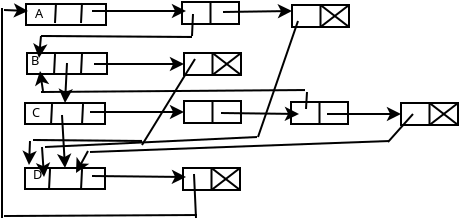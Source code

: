<?xml version="1.0" encoding="UTF-8"?>
<dia:diagram xmlns:dia="http://www.lysator.liu.se/~alla/dia/">
  <dia:layer name="Background" visible="true">
    <dia:object type="Standard - Box" version="0" id="O0">
      <dia:attribute name="obj_pos">
        <dia:point val="2.15,2.05"/>
      </dia:attribute>
      <dia:attribute name="obj_bb">
        <dia:rectangle val="2.1,2;6.2,3.15"/>
      </dia:attribute>
      <dia:attribute name="elem_corner">
        <dia:point val="2.15,2.05"/>
      </dia:attribute>
      <dia:attribute name="elem_width">
        <dia:real val="4"/>
      </dia:attribute>
      <dia:attribute name="elem_height">
        <dia:real val="1.05"/>
      </dia:attribute>
      <dia:attribute name="show_background">
        <dia:boolean val="true"/>
      </dia:attribute>
    </dia:object>
    <dia:object type="Standard - Line" version="0" id="O1">
      <dia:attribute name="obj_pos">
        <dia:point val="3.65,2"/>
      </dia:attribute>
      <dia:attribute name="obj_bb">
        <dia:rectangle val="3.548,1.948;3.702,3.052"/>
      </dia:attribute>
      <dia:attribute name="conn_endpoints">
        <dia:point val="3.65,2"/>
        <dia:point val="3.6,3"/>
      </dia:attribute>
      <dia:attribute name="numcp">
        <dia:int val="1"/>
      </dia:attribute>
    </dia:object>
    <dia:object type="Standard - Line" version="0" id="O2">
      <dia:attribute name="obj_pos">
        <dia:point val="4.95,2"/>
      </dia:attribute>
      <dia:attribute name="obj_bb">
        <dia:rectangle val="4.848,1.948;5.002,3.052"/>
      </dia:attribute>
      <dia:attribute name="conn_endpoints">
        <dia:point val="4.95,2"/>
        <dia:point val="4.9,3"/>
      </dia:attribute>
      <dia:attribute name="numcp">
        <dia:int val="1"/>
      </dia:attribute>
    </dia:object>
    <dia:object type="Standard - Box" version="0" id="O3">
      <dia:attribute name="obj_pos">
        <dia:point val="2.1,10.25"/>
      </dia:attribute>
      <dia:attribute name="obj_bb">
        <dia:rectangle val="2.05,10.2;6.15,11.35"/>
      </dia:attribute>
      <dia:attribute name="elem_corner">
        <dia:point val="2.1,10.25"/>
      </dia:attribute>
      <dia:attribute name="elem_width">
        <dia:real val="4"/>
      </dia:attribute>
      <dia:attribute name="elem_height">
        <dia:real val="1.05"/>
      </dia:attribute>
      <dia:attribute name="show_background">
        <dia:boolean val="true"/>
      </dia:attribute>
    </dia:object>
    <dia:object type="Standard - Box" version="0" id="O4">
      <dia:attribute name="obj_pos">
        <dia:point val="2.1,7"/>
      </dia:attribute>
      <dia:attribute name="obj_bb">
        <dia:rectangle val="2.05,6.95;6.15,8.1"/>
      </dia:attribute>
      <dia:attribute name="elem_corner">
        <dia:point val="2.1,7"/>
      </dia:attribute>
      <dia:attribute name="elem_width">
        <dia:real val="4"/>
      </dia:attribute>
      <dia:attribute name="elem_height">
        <dia:real val="1.05"/>
      </dia:attribute>
      <dia:attribute name="show_background">
        <dia:boolean val="true"/>
      </dia:attribute>
    </dia:object>
    <dia:object type="Standard - Box" version="0" id="O5">
      <dia:attribute name="obj_pos">
        <dia:point val="2.2,4.5"/>
      </dia:attribute>
      <dia:attribute name="obj_bb">
        <dia:rectangle val="2.15,4.45;6.25,5.6"/>
      </dia:attribute>
      <dia:attribute name="elem_corner">
        <dia:point val="2.2,4.5"/>
      </dia:attribute>
      <dia:attribute name="elem_width">
        <dia:real val="4"/>
      </dia:attribute>
      <dia:attribute name="elem_height">
        <dia:real val="1.05"/>
      </dia:attribute>
      <dia:attribute name="show_background">
        <dia:boolean val="true"/>
      </dia:attribute>
    </dia:object>
    <dia:object type="Standard - Line" version="0" id="O6">
      <dia:attribute name="obj_pos">
        <dia:point val="3.352,10.302"/>
      </dia:attribute>
      <dia:attribute name="obj_bb">
        <dia:rectangle val="3.25,10.25;3.405,11.355"/>
      </dia:attribute>
      <dia:attribute name="conn_endpoints">
        <dia:point val="3.352,10.302"/>
        <dia:point val="3.302,11.302"/>
      </dia:attribute>
      <dia:attribute name="numcp">
        <dia:int val="1"/>
      </dia:attribute>
    </dia:object>
    <dia:object type="Standard - Line" version="0" id="O7">
      <dia:attribute name="obj_pos">
        <dia:point val="4.952,10.302"/>
      </dia:attribute>
      <dia:attribute name="obj_bb">
        <dia:rectangle val="4.85,10.25;5.005,11.355"/>
      </dia:attribute>
      <dia:attribute name="conn_endpoints">
        <dia:point val="4.952,10.302"/>
        <dia:point val="4.902,11.302"/>
      </dia:attribute>
      <dia:attribute name="numcp">
        <dia:int val="1"/>
      </dia:attribute>
    </dia:object>
    <dia:object type="Standard - Line" version="0" id="O8">
      <dia:attribute name="obj_pos">
        <dia:point val="5.002,7.052"/>
      </dia:attribute>
      <dia:attribute name="obj_bb">
        <dia:rectangle val="4.9,7;5.055,8.105"/>
      </dia:attribute>
      <dia:attribute name="conn_endpoints">
        <dia:point val="5.002,7.052"/>
        <dia:point val="4.952,8.052"/>
      </dia:attribute>
      <dia:attribute name="numcp">
        <dia:int val="1"/>
      </dia:attribute>
    </dia:object>
    <dia:object type="Standard - Line" version="0" id="O9">
      <dia:attribute name="obj_pos">
        <dia:point val="3.452,7.052"/>
      </dia:attribute>
      <dia:attribute name="obj_bb">
        <dia:rectangle val="3.35,7;3.505,8.105"/>
      </dia:attribute>
      <dia:attribute name="conn_endpoints">
        <dia:point val="3.452,7.052"/>
        <dia:point val="3.402,8.052"/>
      </dia:attribute>
      <dia:attribute name="numcp">
        <dia:int val="1"/>
      </dia:attribute>
    </dia:object>
    <dia:object type="Standard - Line" version="0" id="O10">
      <dia:attribute name="obj_pos">
        <dia:point val="4.952,4.502"/>
      </dia:attribute>
      <dia:attribute name="obj_bb">
        <dia:rectangle val="4.85,4.45;5.005,5.555"/>
      </dia:attribute>
      <dia:attribute name="conn_endpoints">
        <dia:point val="4.952,4.502"/>
        <dia:point val="4.902,5.502"/>
      </dia:attribute>
      <dia:attribute name="numcp">
        <dia:int val="1"/>
      </dia:attribute>
    </dia:object>
    <dia:object type="Standard - Line" version="0" id="O11">
      <dia:attribute name="obj_pos">
        <dia:point val="3.602,4.552"/>
      </dia:attribute>
      <dia:attribute name="obj_bb">
        <dia:rectangle val="3.5,4.5;3.655,5.605"/>
      </dia:attribute>
      <dia:attribute name="conn_endpoints">
        <dia:point val="3.602,4.552"/>
        <dia:point val="3.552,5.552"/>
      </dia:attribute>
      <dia:attribute name="numcp">
        <dia:int val="1"/>
      </dia:attribute>
    </dia:object>
    <dia:object type="Standard - Box" version="0" id="O12">
      <dia:attribute name="obj_pos">
        <dia:point val="9.95,1.95"/>
      </dia:attribute>
      <dia:attribute name="obj_bb">
        <dia:rectangle val="9.9,1.9;12.85,3.1"/>
      </dia:attribute>
      <dia:attribute name="elem_corner">
        <dia:point val="9.95,1.95"/>
      </dia:attribute>
      <dia:attribute name="elem_width">
        <dia:real val="2.85"/>
      </dia:attribute>
      <dia:attribute name="elem_height">
        <dia:real val="1.1"/>
      </dia:attribute>
      <dia:attribute name="show_background">
        <dia:boolean val="true"/>
      </dia:attribute>
    </dia:object>
    <dia:object type="Standard - Box" version="0" id="O13">
      <dia:attribute name="obj_pos">
        <dia:point val="15.4,6.95"/>
      </dia:attribute>
      <dia:attribute name="obj_bb">
        <dia:rectangle val="15.35,6.9;18.3,8.1"/>
      </dia:attribute>
      <dia:attribute name="elem_corner">
        <dia:point val="15.4,6.95"/>
      </dia:attribute>
      <dia:attribute name="elem_width">
        <dia:real val="2.85"/>
      </dia:attribute>
      <dia:attribute name="elem_height">
        <dia:real val="1.1"/>
      </dia:attribute>
      <dia:attribute name="show_background">
        <dia:boolean val="true"/>
      </dia:attribute>
    </dia:object>
    <dia:object type="Standard - Box" version="0" id="O14">
      <dia:attribute name="obj_pos">
        <dia:point val="15.45,2.1"/>
      </dia:attribute>
      <dia:attribute name="obj_bb">
        <dia:rectangle val="15.4,2.05;18.35,3.25"/>
      </dia:attribute>
      <dia:attribute name="elem_corner">
        <dia:point val="15.45,2.1"/>
      </dia:attribute>
      <dia:attribute name="elem_width">
        <dia:real val="2.85"/>
      </dia:attribute>
      <dia:attribute name="elem_height">
        <dia:real val="1.1"/>
      </dia:attribute>
      <dia:attribute name="show_background">
        <dia:boolean val="true"/>
      </dia:attribute>
    </dia:object>
    <dia:object type="Standard - Box" version="0" id="O15">
      <dia:attribute name="obj_pos">
        <dia:point val="10,10.25"/>
      </dia:attribute>
      <dia:attribute name="obj_bb">
        <dia:rectangle val="9.95,10.2;12.9,11.4"/>
      </dia:attribute>
      <dia:attribute name="elem_corner">
        <dia:point val="10,10.25"/>
      </dia:attribute>
      <dia:attribute name="elem_width">
        <dia:real val="2.85"/>
      </dia:attribute>
      <dia:attribute name="elem_height">
        <dia:real val="1.1"/>
      </dia:attribute>
      <dia:attribute name="show_background">
        <dia:boolean val="true"/>
      </dia:attribute>
    </dia:object>
    <dia:object type="Standard - Box" version="0" id="O16">
      <dia:attribute name="obj_pos">
        <dia:point val="10.05,6.9"/>
      </dia:attribute>
      <dia:attribute name="obj_bb">
        <dia:rectangle val="10,6.85;12.95,8.05"/>
      </dia:attribute>
      <dia:attribute name="elem_corner">
        <dia:point val="10.05,6.9"/>
      </dia:attribute>
      <dia:attribute name="elem_width">
        <dia:real val="2.85"/>
      </dia:attribute>
      <dia:attribute name="elem_height">
        <dia:real val="1.1"/>
      </dia:attribute>
      <dia:attribute name="show_background">
        <dia:boolean val="true"/>
      </dia:attribute>
    </dia:object>
    <dia:object type="Standard - Box" version="0" id="O17">
      <dia:attribute name="obj_pos">
        <dia:point val="10.05,4.5"/>
      </dia:attribute>
      <dia:attribute name="obj_bb">
        <dia:rectangle val="10,4.45;12.95,5.65"/>
      </dia:attribute>
      <dia:attribute name="elem_corner">
        <dia:point val="10.05,4.5"/>
      </dia:attribute>
      <dia:attribute name="elem_width">
        <dia:real val="2.85"/>
      </dia:attribute>
      <dia:attribute name="elem_height">
        <dia:real val="1.1"/>
      </dia:attribute>
      <dia:attribute name="show_background">
        <dia:boolean val="true"/>
      </dia:attribute>
    </dia:object>
    <dia:object type="Standard - Box" version="0" id="O18">
      <dia:attribute name="obj_pos">
        <dia:point val="20.9,7"/>
      </dia:attribute>
      <dia:attribute name="obj_bb">
        <dia:rectangle val="20.85,6.95;23.8,8.15"/>
      </dia:attribute>
      <dia:attribute name="elem_corner">
        <dia:point val="20.9,7"/>
      </dia:attribute>
      <dia:attribute name="elem_width">
        <dia:real val="2.85"/>
      </dia:attribute>
      <dia:attribute name="elem_height">
        <dia:real val="1.1"/>
      </dia:attribute>
      <dia:attribute name="show_background">
        <dia:boolean val="true"/>
      </dia:attribute>
    </dia:object>
    <dia:object type="Standard - Line" version="0" id="O19">
      <dia:attribute name="obj_pos">
        <dia:point val="11.375,1.95"/>
      </dia:attribute>
      <dia:attribute name="obj_bb">
        <dia:rectangle val="11.325,1.9;11.425,3.1"/>
      </dia:attribute>
      <dia:attribute name="conn_endpoints">
        <dia:point val="11.375,1.95"/>
        <dia:point val="11.375,3.05"/>
      </dia:attribute>
      <dia:attribute name="numcp">
        <dia:int val="1"/>
      </dia:attribute>
      <dia:connections>
        <dia:connection handle="0" to="O12" connection="1"/>
        <dia:connection handle="1" to="O12" connection="6"/>
      </dia:connections>
    </dia:object>
    <dia:object type="Standard - Line" version="0" id="O20">
      <dia:attribute name="obj_pos">
        <dia:point val="16.825,6.95"/>
      </dia:attribute>
      <dia:attribute name="obj_bb">
        <dia:rectangle val="16.775,6.9;16.875,8.1"/>
      </dia:attribute>
      <dia:attribute name="conn_endpoints">
        <dia:point val="16.825,6.95"/>
        <dia:point val="16.825,8.05"/>
      </dia:attribute>
      <dia:attribute name="numcp">
        <dia:int val="1"/>
      </dia:attribute>
      <dia:connections>
        <dia:connection handle="0" to="O13" connection="1"/>
        <dia:connection handle="1" to="O13" connection="6"/>
      </dia:connections>
    </dia:object>
    <dia:object type="Standard - Line" version="0" id="O21">
      <dia:attribute name="obj_pos">
        <dia:point val="16.875,2.1"/>
      </dia:attribute>
      <dia:attribute name="obj_bb">
        <dia:rectangle val="16.825,2.05;16.925,3.25"/>
      </dia:attribute>
      <dia:attribute name="conn_endpoints">
        <dia:point val="16.875,2.1"/>
        <dia:point val="16.875,3.2"/>
      </dia:attribute>
      <dia:attribute name="numcp">
        <dia:int val="1"/>
      </dia:attribute>
      <dia:connections>
        <dia:connection handle="0" to="O14" connection="1"/>
        <dia:connection handle="1" to="O14" connection="6"/>
      </dia:connections>
    </dia:object>
    <dia:object type="Standard - Line" version="0" id="O22">
      <dia:attribute name="obj_pos">
        <dia:point val="11.425,10.25"/>
      </dia:attribute>
      <dia:attribute name="obj_bb">
        <dia:rectangle val="11.375,10.2;11.475,11.4"/>
      </dia:attribute>
      <dia:attribute name="conn_endpoints">
        <dia:point val="11.425,10.25"/>
        <dia:point val="11.425,11.35"/>
      </dia:attribute>
      <dia:attribute name="numcp">
        <dia:int val="1"/>
      </dia:attribute>
      <dia:connections>
        <dia:connection handle="0" to="O15" connection="1"/>
        <dia:connection handle="1" to="O15" connection="6"/>
      </dia:connections>
    </dia:object>
    <dia:object type="Standard - Line" version="0" id="O23">
      <dia:attribute name="obj_pos">
        <dia:point val="11.475,6.9"/>
      </dia:attribute>
      <dia:attribute name="obj_bb">
        <dia:rectangle val="11.425,6.85;11.525,8.05"/>
      </dia:attribute>
      <dia:attribute name="conn_endpoints">
        <dia:point val="11.475,6.9"/>
        <dia:point val="11.475,8"/>
      </dia:attribute>
      <dia:attribute name="numcp">
        <dia:int val="1"/>
      </dia:attribute>
      <dia:connections>
        <dia:connection handle="0" to="O16" connection="1"/>
        <dia:connection handle="1" to="O16" connection="6"/>
      </dia:connections>
    </dia:object>
    <dia:object type="Standard - Line" version="0" id="O24">
      <dia:attribute name="obj_pos">
        <dia:point val="11.475,4.5"/>
      </dia:attribute>
      <dia:attribute name="obj_bb">
        <dia:rectangle val="11.425,4.45;11.525,5.65"/>
      </dia:attribute>
      <dia:attribute name="conn_endpoints">
        <dia:point val="11.475,4.5"/>
        <dia:point val="11.475,5.6"/>
      </dia:attribute>
      <dia:attribute name="numcp">
        <dia:int val="1"/>
      </dia:attribute>
      <dia:connections>
        <dia:connection handle="0" to="O17" connection="1"/>
        <dia:connection handle="1" to="O17" connection="6"/>
      </dia:connections>
    </dia:object>
    <dia:object type="Standard - Line" version="0" id="O25">
      <dia:attribute name="obj_pos">
        <dia:point val="22.325,7"/>
      </dia:attribute>
      <dia:attribute name="obj_bb">
        <dia:rectangle val="22.275,6.95;22.375,8.15"/>
      </dia:attribute>
      <dia:attribute name="conn_endpoints">
        <dia:point val="22.325,7"/>
        <dia:point val="22.325,8.1"/>
      </dia:attribute>
      <dia:attribute name="numcp">
        <dia:int val="1"/>
      </dia:attribute>
      <dia:connections>
        <dia:connection handle="0" to="O18" connection="1"/>
        <dia:connection handle="1" to="O18" connection="6"/>
      </dia:connections>
    </dia:object>
    <dia:object type="Standard - Line" version="0" id="O26">
      <dia:attribute name="obj_pos">
        <dia:point val="11.475,4.5"/>
      </dia:attribute>
      <dia:attribute name="obj_bb">
        <dia:rectangle val="11.405,4.43;12.97,5.67"/>
      </dia:attribute>
      <dia:attribute name="conn_endpoints">
        <dia:point val="11.475,4.5"/>
        <dia:point val="12.9,5.6"/>
      </dia:attribute>
      <dia:attribute name="numcp">
        <dia:int val="1"/>
      </dia:attribute>
      <dia:connections>
        <dia:connection handle="0" to="O17" connection="1"/>
        <dia:connection handle="1" to="O17" connection="7"/>
      </dia:connections>
    </dia:object>
    <dia:object type="Standard - Line" version="0" id="O27">
      <dia:attribute name="obj_pos">
        <dia:point val="11.475,5.6"/>
      </dia:attribute>
      <dia:attribute name="obj_bb">
        <dia:rectangle val="11.405,4.43;12.97,5.67"/>
      </dia:attribute>
      <dia:attribute name="conn_endpoints">
        <dia:point val="11.475,5.6"/>
        <dia:point val="12.9,4.5"/>
      </dia:attribute>
      <dia:attribute name="numcp">
        <dia:int val="1"/>
      </dia:attribute>
      <dia:connections>
        <dia:connection handle="0" to="O17" connection="6"/>
        <dia:connection handle="1" to="O17" connection="2"/>
      </dia:connections>
    </dia:object>
    <dia:object type="Standard - Line" version="0" id="O28">
      <dia:attribute name="obj_pos">
        <dia:point val="16.875,3.2"/>
      </dia:attribute>
      <dia:attribute name="obj_bb">
        <dia:rectangle val="16.805,2.03;18.37,3.27"/>
      </dia:attribute>
      <dia:attribute name="conn_endpoints">
        <dia:point val="16.875,3.2"/>
        <dia:point val="18.3,2.1"/>
      </dia:attribute>
      <dia:attribute name="numcp">
        <dia:int val="1"/>
      </dia:attribute>
      <dia:connections>
        <dia:connection handle="0" to="O14" connection="6"/>
        <dia:connection handle="1" to="O14" connection="2"/>
      </dia:connections>
    </dia:object>
    <dia:object type="Standard - Line" version="0" id="O29">
      <dia:attribute name="obj_pos">
        <dia:point val="22.325,8.1"/>
      </dia:attribute>
      <dia:attribute name="obj_bb">
        <dia:rectangle val="22.255,6.93;23.82,8.17"/>
      </dia:attribute>
      <dia:attribute name="conn_endpoints">
        <dia:point val="22.325,8.1"/>
        <dia:point val="23.75,7"/>
      </dia:attribute>
      <dia:attribute name="numcp">
        <dia:int val="1"/>
      </dia:attribute>
      <dia:connections>
        <dia:connection handle="0" to="O18" connection="6"/>
        <dia:connection handle="1" to="O18" connection="2"/>
      </dia:connections>
    </dia:object>
    <dia:object type="Standard - Line" version="0" id="O30">
      <dia:attribute name="obj_pos">
        <dia:point val="11.425,11.35"/>
      </dia:attribute>
      <dia:attribute name="obj_bb">
        <dia:rectangle val="11.355,10.18;12.92,11.42"/>
      </dia:attribute>
      <dia:attribute name="conn_endpoints">
        <dia:point val="11.425,11.35"/>
        <dia:point val="12.85,10.25"/>
      </dia:attribute>
      <dia:attribute name="numcp">
        <dia:int val="1"/>
      </dia:attribute>
      <dia:connections>
        <dia:connection handle="0" to="O15" connection="6"/>
        <dia:connection handle="1" to="O15" connection="2"/>
      </dia:connections>
    </dia:object>
    <dia:object type="Standard - Line" version="0" id="O31">
      <dia:attribute name="obj_pos">
        <dia:point val="11.425,10.25"/>
      </dia:attribute>
      <dia:attribute name="obj_bb">
        <dia:rectangle val="11.355,10.18;12.92,11.42"/>
      </dia:attribute>
      <dia:attribute name="conn_endpoints">
        <dia:point val="11.425,10.25"/>
        <dia:point val="12.85,11.35"/>
      </dia:attribute>
      <dia:attribute name="numcp">
        <dia:int val="1"/>
      </dia:attribute>
      <dia:connections>
        <dia:connection handle="0" to="O15" connection="1"/>
        <dia:connection handle="1" to="O15" connection="7"/>
      </dia:connections>
    </dia:object>
    <dia:object type="Standard - Line" version="0" id="O32">
      <dia:attribute name="obj_pos">
        <dia:point val="22.325,7"/>
      </dia:attribute>
      <dia:attribute name="obj_bb">
        <dia:rectangle val="22.255,6.93;23.82,8.17"/>
      </dia:attribute>
      <dia:attribute name="conn_endpoints">
        <dia:point val="22.325,7"/>
        <dia:point val="23.75,8.1"/>
      </dia:attribute>
      <dia:attribute name="numcp">
        <dia:int val="1"/>
      </dia:attribute>
      <dia:connections>
        <dia:connection handle="0" to="O18" connection="1"/>
        <dia:connection handle="1" to="O18" connection="7"/>
      </dia:connections>
    </dia:object>
    <dia:object type="Standard - Line" version="0" id="O33">
      <dia:attribute name="obj_pos">
        <dia:point val="16.875,2.1"/>
      </dia:attribute>
      <dia:attribute name="obj_bb">
        <dia:rectangle val="16.805,2.03;18.37,3.27"/>
      </dia:attribute>
      <dia:attribute name="conn_endpoints">
        <dia:point val="16.875,2.1"/>
        <dia:point val="18.3,3.2"/>
      </dia:attribute>
      <dia:attribute name="numcp">
        <dia:int val="1"/>
      </dia:attribute>
      <dia:connections>
        <dia:connection handle="0" to="O14" connection="1"/>
        <dia:connection handle="1" to="O14" connection="7"/>
      </dia:connections>
    </dia:object>
    <dia:object type="Standard - Line" version="0" id="O34">
      <dia:attribute name="obj_pos">
        <dia:point val="5.45,2.4"/>
      </dia:attribute>
      <dia:attribute name="obj_bb">
        <dia:rectangle val="5.4,1.9;10.2,2.9"/>
      </dia:attribute>
      <dia:attribute name="conn_endpoints">
        <dia:point val="5.45,2.4"/>
        <dia:point val="10.15,2.4"/>
      </dia:attribute>
      <dia:attribute name="numcp">
        <dia:int val="1"/>
      </dia:attribute>
      <dia:attribute name="end_arrow">
        <dia:enum val="22"/>
      </dia:attribute>
      <dia:attribute name="end_arrow_length">
        <dia:real val="0.5"/>
      </dia:attribute>
      <dia:attribute name="end_arrow_width">
        <dia:real val="0.5"/>
      </dia:attribute>
    </dia:object>
    <dia:object type="Standard - Line" version="0" id="O35">
      <dia:attribute name="obj_pos">
        <dia:point val="12,2.45"/>
      </dia:attribute>
      <dia:attribute name="obj_bb">
        <dia:rectangle val="11.949,1.899;15.507,2.901"/>
      </dia:attribute>
      <dia:attribute name="conn_endpoints">
        <dia:point val="12,2.45"/>
        <dia:point val="15.45,2.4"/>
      </dia:attribute>
      <dia:attribute name="numcp">
        <dia:int val="1"/>
      </dia:attribute>
      <dia:attribute name="end_arrow">
        <dia:enum val="22"/>
      </dia:attribute>
      <dia:attribute name="end_arrow_length">
        <dia:real val="0.5"/>
      </dia:attribute>
      <dia:attribute name="end_arrow_width">
        <dia:real val="0.5"/>
      </dia:attribute>
    </dia:object>
    <dia:object type="Standard - Line" version="0" id="O36">
      <dia:attribute name="obj_pos">
        <dia:point val="5.35,7.45"/>
      </dia:attribute>
      <dia:attribute name="obj_bb">
        <dia:rectangle val="5.3,6.95;10.1,7.95"/>
      </dia:attribute>
      <dia:attribute name="conn_endpoints">
        <dia:point val="5.35,7.45"/>
        <dia:point val="10.05,7.45"/>
      </dia:attribute>
      <dia:attribute name="numcp">
        <dia:int val="1"/>
      </dia:attribute>
      <dia:attribute name="end_arrow">
        <dia:enum val="22"/>
      </dia:attribute>
      <dia:attribute name="end_arrow_length">
        <dia:real val="0.5"/>
      </dia:attribute>
      <dia:attribute name="end_arrow_width">
        <dia:real val="0.5"/>
      </dia:attribute>
      <dia:connections>
        <dia:connection handle="1" to="O16" connection="3"/>
      </dia:connections>
    </dia:object>
    <dia:object type="Standard - Line" version="0" id="O37">
      <dia:attribute name="obj_pos">
        <dia:point val="5.45,10.65"/>
      </dia:attribute>
      <dia:attribute name="obj_bb">
        <dia:rectangle val="5.399,10.2;10.205,11.2"/>
      </dia:attribute>
      <dia:attribute name="conn_endpoints">
        <dia:point val="5.45,10.65"/>
        <dia:point val="10.15,10.7"/>
      </dia:attribute>
      <dia:attribute name="numcp">
        <dia:int val="1"/>
      </dia:attribute>
      <dia:attribute name="end_arrow">
        <dia:enum val="22"/>
      </dia:attribute>
      <dia:attribute name="end_arrow_length">
        <dia:real val="0.5"/>
      </dia:attribute>
      <dia:attribute name="end_arrow_width">
        <dia:real val="0.5"/>
      </dia:attribute>
    </dia:object>
    <dia:object type="Standard - Line" version="0" id="O38">
      <dia:attribute name="obj_pos">
        <dia:point val="11.9,7.5"/>
      </dia:attribute>
      <dia:attribute name="obj_bb">
        <dia:rectangle val="11.849,7.049;15.856,8.051"/>
      </dia:attribute>
      <dia:attribute name="conn_endpoints">
        <dia:point val="11.9,7.5"/>
        <dia:point val="15.8,7.55"/>
      </dia:attribute>
      <dia:attribute name="numcp">
        <dia:int val="1"/>
      </dia:attribute>
      <dia:attribute name="end_arrow">
        <dia:enum val="22"/>
      </dia:attribute>
      <dia:attribute name="end_arrow_length">
        <dia:real val="0.5"/>
      </dia:attribute>
      <dia:attribute name="end_arrow_width">
        <dia:real val="0.5"/>
      </dia:attribute>
    </dia:object>
    <dia:object type="Standard - Line" version="0" id="O39">
      <dia:attribute name="obj_pos">
        <dia:point val="17.2,7.55"/>
      </dia:attribute>
      <dia:attribute name="obj_bb">
        <dia:rectangle val="17.15,7.05;20.95,8.05"/>
      </dia:attribute>
      <dia:attribute name="conn_endpoints">
        <dia:point val="17.2,7.55"/>
        <dia:point val="20.9,7.55"/>
      </dia:attribute>
      <dia:attribute name="numcp">
        <dia:int val="1"/>
      </dia:attribute>
      <dia:attribute name="end_arrow">
        <dia:enum val="22"/>
      </dia:attribute>
      <dia:attribute name="end_arrow_length">
        <dia:real val="0.5"/>
      </dia:attribute>
      <dia:attribute name="end_arrow_width">
        <dia:real val="0.5"/>
      </dia:attribute>
      <dia:connections>
        <dia:connection handle="1" to="O18" connection="3"/>
      </dia:connections>
    </dia:object>
    <dia:object type="Standard - Line" version="0" id="O40">
      <dia:attribute name="obj_pos">
        <dia:point val="5.55,5.05"/>
      </dia:attribute>
      <dia:attribute name="obj_bb">
        <dia:rectangle val="5.5,4.55;10.1,5.55"/>
      </dia:attribute>
      <dia:attribute name="conn_endpoints">
        <dia:point val="5.55,5.05"/>
        <dia:point val="10.05,5.05"/>
      </dia:attribute>
      <dia:attribute name="numcp">
        <dia:int val="1"/>
      </dia:attribute>
      <dia:attribute name="end_arrow">
        <dia:enum val="22"/>
      </dia:attribute>
      <dia:attribute name="end_arrow_length">
        <dia:real val="0.5"/>
      </dia:attribute>
      <dia:attribute name="end_arrow_width">
        <dia:real val="0.5"/>
      </dia:attribute>
      <dia:connections>
        <dia:connection handle="1" to="O17" connection="3"/>
      </dia:connections>
    </dia:object>
    <dia:object type="Standard - Line" version="0" id="O41">
      <dia:attribute name="obj_pos">
        <dia:point val="2.9,3.65"/>
      </dia:attribute>
      <dia:attribute name="obj_bb">
        <dia:rectangle val="2.85,3.6;10.5,3.75"/>
      </dia:attribute>
      <dia:attribute name="conn_endpoints">
        <dia:point val="2.9,3.65"/>
        <dia:point val="10.45,3.7"/>
      </dia:attribute>
      <dia:attribute name="numcp">
        <dia:int val="1"/>
      </dia:attribute>
    </dia:object>
    <dia:object type="Standard - Line" version="0" id="O42">
      <dia:attribute name="obj_pos">
        <dia:point val="10.45,3.65"/>
      </dia:attribute>
      <dia:attribute name="obj_bb">
        <dia:rectangle val="10.398,2.498;10.552,3.702"/>
      </dia:attribute>
      <dia:attribute name="conn_endpoints">
        <dia:point val="10.45,3.65"/>
        <dia:point val="10.5,2.55"/>
      </dia:attribute>
      <dia:attribute name="numcp">
        <dia:int val="1"/>
      </dia:attribute>
    </dia:object>
    <dia:object type="Standard - Line" version="0" id="O43">
      <dia:attribute name="obj_pos">
        <dia:point val="16.15,7.3"/>
      </dia:attribute>
      <dia:attribute name="obj_bb">
        <dia:rectangle val="16.097,6.397;16.253,7.353"/>
      </dia:attribute>
      <dia:attribute name="conn_endpoints">
        <dia:point val="16.15,7.3"/>
        <dia:point val="16.2,6.45"/>
      </dia:attribute>
      <dia:attribute name="numcp">
        <dia:int val="1"/>
      </dia:attribute>
    </dia:object>
    <dia:object type="Standard - Line" version="0" id="O44">
      <dia:attribute name="obj_pos">
        <dia:point val="2.9,6.45"/>
      </dia:attribute>
      <dia:attribute name="obj_bb">
        <dia:rectangle val="2.85,6.3;16.15,6.5"/>
      </dia:attribute>
      <dia:attribute name="conn_endpoints">
        <dia:point val="2.9,6.45"/>
        <dia:point val="16.1,6.35"/>
      </dia:attribute>
      <dia:attribute name="numcp">
        <dia:int val="1"/>
      </dia:attribute>
    </dia:object>
    <dia:object type="Standard - Line" version="0" id="O45">
      <dia:attribute name="obj_pos">
        <dia:point val="2.5,8.85"/>
      </dia:attribute>
      <dia:attribute name="obj_bb">
        <dia:rectangle val="2.45,8.8;8.0,8.95"/>
      </dia:attribute>
      <dia:attribute name="conn_endpoints">
        <dia:point val="2.5,8.85"/>
        <dia:point val="7.95,8.9"/>
      </dia:attribute>
      <dia:attribute name="numcp">
        <dia:int val="1"/>
      </dia:attribute>
    </dia:object>
    <dia:object type="Standard - Line" version="0" id="O46">
      <dia:attribute name="obj_pos">
        <dia:point val="10.6,4.8"/>
      </dia:attribute>
      <dia:attribute name="obj_bb">
        <dia:rectangle val="7.881,4.731;10.669,9.169"/>
      </dia:attribute>
      <dia:attribute name="conn_endpoints">
        <dia:point val="10.6,4.8"/>
        <dia:point val="7.95,9.1"/>
      </dia:attribute>
      <dia:attribute name="numcp">
        <dia:int val="1"/>
      </dia:attribute>
    </dia:object>
    <dia:object type="Standard - Line" version="0" id="O47">
      <dia:attribute name="obj_pos">
        <dia:point val="21.5,7.55"/>
      </dia:attribute>
      <dia:attribute name="obj_bb">
        <dia:rectangle val="20.179,7.479;21.571,9.021"/>
      </dia:attribute>
      <dia:attribute name="conn_endpoints">
        <dia:point val="21.5,7.55"/>
        <dia:point val="20.25,8.95"/>
      </dia:attribute>
      <dia:attribute name="numcp">
        <dia:int val="1"/>
      </dia:attribute>
    </dia:object>
    <dia:object type="Standard - Line" version="0" id="O48">
      <dia:attribute name="obj_pos">
        <dia:point val="20.3,8.9"/>
      </dia:attribute>
      <dia:attribute name="obj_bb">
        <dia:rectangle val="5.298,8.848;20.352,9.502"/>
      </dia:attribute>
      <dia:attribute name="conn_endpoints">
        <dia:point val="20.3,8.9"/>
        <dia:point val="5.35,9.45"/>
      </dia:attribute>
      <dia:attribute name="numcp">
        <dia:int val="1"/>
      </dia:attribute>
    </dia:object>
    <dia:object type="Standard - Line" version="0" id="O49">
      <dia:attribute name="obj_pos">
        <dia:point val="15.75,2.9"/>
      </dia:attribute>
      <dia:attribute name="obj_bb">
        <dia:rectangle val="13.686,2.836;15.814,8.764"/>
      </dia:attribute>
      <dia:attribute name="conn_endpoints">
        <dia:point val="15.75,2.9"/>
        <dia:point val="13.75,8.7"/>
      </dia:attribute>
      <dia:attribute name="numcp">
        <dia:int val="1"/>
      </dia:attribute>
    </dia:object>
    <dia:object type="Standard - Line" version="0" id="O50">
      <dia:attribute name="obj_pos">
        <dia:point val="13.7,8.7"/>
      </dia:attribute>
      <dia:attribute name="obj_bb">
        <dia:rectangle val="3.048,8.648;13.752,9.252"/>
      </dia:attribute>
      <dia:attribute name="conn_endpoints">
        <dia:point val="13.7,8.7"/>
        <dia:point val="3.1,9.2"/>
      </dia:attribute>
      <dia:attribute name="numcp">
        <dia:int val="1"/>
      </dia:attribute>
    </dia:object>
    <dia:object type="Standard - Line" version="0" id="O51">
      <dia:attribute name="obj_pos">
        <dia:point val="4.2,5"/>
      </dia:attribute>
      <dia:attribute name="obj_bb">
        <dia:rectangle val="3.598,4.948;4.602,7.075"/>
      </dia:attribute>
      <dia:attribute name="conn_endpoints">
        <dia:point val="4.2,5"/>
        <dia:point val="4.1,7"/>
      </dia:attribute>
      <dia:attribute name="numcp">
        <dia:int val="1"/>
      </dia:attribute>
      <dia:attribute name="end_arrow">
        <dia:enum val="22"/>
      </dia:attribute>
      <dia:attribute name="end_arrow_length">
        <dia:real val="0.5"/>
      </dia:attribute>
      <dia:attribute name="end_arrow_width">
        <dia:real val="0.5"/>
      </dia:attribute>
      <dia:connections>
        <dia:connection handle="1" to="O4" connection="1"/>
      </dia:connections>
    </dia:object>
    <dia:object type="Standard - Line" version="0" id="O52">
      <dia:attribute name="obj_pos">
        <dia:point val="3.95,7.6"/>
      </dia:attribute>
      <dia:attribute name="obj_bb">
        <dia:rectangle val="3.598,7.547;4.602,10.328"/>
      </dia:attribute>
      <dia:attribute name="conn_endpoints">
        <dia:point val="3.95,7.6"/>
        <dia:point val="4.1,10.25"/>
      </dia:attribute>
      <dia:attribute name="numcp">
        <dia:int val="1"/>
      </dia:attribute>
      <dia:attribute name="end_arrow">
        <dia:enum val="22"/>
      </dia:attribute>
      <dia:attribute name="end_arrow_length">
        <dia:real val="0.5"/>
      </dia:attribute>
      <dia:attribute name="end_arrow_width">
        <dia:real val="0.5"/>
      </dia:attribute>
      <dia:connections>
        <dia:connection handle="1" to="O3" connection="1"/>
      </dia:connections>
    </dia:object>
    <dia:object type="Standard - Line" version="0" id="O53">
      <dia:attribute name="obj_pos">
        <dia:point val="2.35,8.9"/>
      </dia:attribute>
      <dia:attribute name="obj_bb">
        <dia:rectangle val="1.798,8.848;2.802,10.171"/>
      </dia:attribute>
      <dia:attribute name="conn_endpoints">
        <dia:point val="2.35,8.9"/>
        <dia:point val="2.3,10.1"/>
      </dia:attribute>
      <dia:attribute name="numcp">
        <dia:int val="1"/>
      </dia:attribute>
      <dia:attribute name="end_arrow">
        <dia:enum val="22"/>
      </dia:attribute>
      <dia:attribute name="end_arrow_length">
        <dia:real val="0.5"/>
      </dia:attribute>
      <dia:attribute name="end_arrow_width">
        <dia:real val="0.5"/>
      </dia:attribute>
    </dia:object>
    <dia:object type="Standard - Line" version="0" id="O54">
      <dia:attribute name="obj_pos">
        <dia:point val="2.95,9.2"/>
      </dia:attribute>
      <dia:attribute name="obj_bb">
        <dia:rectangle val="2.548,9.147;3.552,10.783"/>
      </dia:attribute>
      <dia:attribute name="conn_endpoints">
        <dia:point val="2.95,9.2"/>
        <dia:point val="3.05,10.7"/>
      </dia:attribute>
      <dia:attribute name="numcp">
        <dia:int val="1"/>
      </dia:attribute>
      <dia:attribute name="end_arrow">
        <dia:enum val="22"/>
      </dia:attribute>
      <dia:attribute name="end_arrow_length">
        <dia:real val="0.5"/>
      </dia:attribute>
      <dia:attribute name="end_arrow_width">
        <dia:real val="0.5"/>
      </dia:attribute>
    </dia:object>
    <dia:object type="Standard - Line" version="0" id="O55">
      <dia:attribute name="obj_pos">
        <dia:point val="5.25,9.4"/>
      </dia:attribute>
      <dia:attribute name="obj_bb">
        <dia:rectangle val="4.187,9.332;5.318,10.783"/>
      </dia:attribute>
      <dia:attribute name="conn_endpoints">
        <dia:point val="5.25,9.4"/>
        <dia:point val="4.65,10.5"/>
      </dia:attribute>
      <dia:attribute name="numcp">
        <dia:int val="1"/>
      </dia:attribute>
      <dia:attribute name="end_arrow">
        <dia:enum val="22"/>
      </dia:attribute>
      <dia:attribute name="end_arrow_length">
        <dia:real val="0.5"/>
      </dia:attribute>
      <dia:attribute name="end_arrow_width">
        <dia:real val="0.5"/>
      </dia:attribute>
    </dia:object>
    <dia:object type="Standard - Line" version="0" id="O56">
      <dia:attribute name="obj_pos">
        <dia:point val="2.9,3.65"/>
      </dia:attribute>
      <dia:attribute name="obj_bb">
        <dia:rectangle val="2.298,3.596;3.302,4.845"/>
      </dia:attribute>
      <dia:attribute name="conn_endpoints">
        <dia:point val="2.9,3.65"/>
        <dia:point val="2.8,4.75"/>
      </dia:attribute>
      <dia:attribute name="numcp">
        <dia:int val="1"/>
      </dia:attribute>
      <dia:attribute name="end_arrow">
        <dia:enum val="22"/>
      </dia:attribute>
      <dia:attribute name="end_arrow_length">
        <dia:real val="0.5"/>
      </dia:attribute>
      <dia:attribute name="end_arrow_width">
        <dia:real val="0.5"/>
      </dia:attribute>
    </dia:object>
    <dia:object type="Standard - Line" version="0" id="O57">
      <dia:attribute name="obj_pos">
        <dia:point val="1.05,2.35"/>
      </dia:attribute>
      <dia:attribute name="obj_bb">
        <dia:rectangle val="0.998,1.898;2.321,2.902"/>
      </dia:attribute>
      <dia:attribute name="conn_endpoints">
        <dia:point val="1.05,2.35"/>
        <dia:point val="2.25,2.4"/>
      </dia:attribute>
      <dia:attribute name="numcp">
        <dia:int val="1"/>
      </dia:attribute>
      <dia:attribute name="end_arrow">
        <dia:enum val="22"/>
      </dia:attribute>
      <dia:attribute name="end_arrow_length">
        <dia:real val="0.5"/>
      </dia:attribute>
      <dia:attribute name="end_arrow_width">
        <dia:real val="0.5"/>
      </dia:attribute>
    </dia:object>
    <dia:object type="Standard - Line" version="0" id="O58">
      <dia:attribute name="obj_pos">
        <dia:point val="0.95,2.25"/>
      </dia:attribute>
      <dia:attribute name="obj_bb">
        <dia:rectangle val="0.9,2.2;1,12.8"/>
      </dia:attribute>
      <dia:attribute name="conn_endpoints">
        <dia:point val="0.95,2.25"/>
        <dia:point val="0.95,12.75"/>
      </dia:attribute>
      <dia:attribute name="numcp">
        <dia:int val="1"/>
      </dia:attribute>
    </dia:object>
    <dia:object type="Standard - Line" version="0" id="O59">
      <dia:attribute name="obj_pos">
        <dia:point val="1.05,12.65"/>
      </dia:attribute>
      <dia:attribute name="obj_bb">
        <dia:rectangle val="1.0,12.55;10.75,12.7"/>
      </dia:attribute>
      <dia:attribute name="conn_endpoints">
        <dia:point val="1.05,12.65"/>
        <dia:point val="10.7,12.6"/>
      </dia:attribute>
      <dia:attribute name="numcp">
        <dia:int val="1"/>
      </dia:attribute>
    </dia:object>
    <dia:object type="Standard - Line" version="0" id="O60">
      <dia:attribute name="obj_pos">
        <dia:point val="10.55,10.55"/>
      </dia:attribute>
      <dia:attribute name="obj_bb">
        <dia:rectangle val="10.498,10.498;10.702,12.802"/>
      </dia:attribute>
      <dia:attribute name="conn_endpoints">
        <dia:point val="10.55,10.55"/>
        <dia:point val="10.65,12.75"/>
      </dia:attribute>
      <dia:attribute name="numcp">
        <dia:int val="1"/>
      </dia:attribute>
    </dia:object>
    <dia:object type="Standard - Line" version="0" id="O61">
      <dia:attribute name="obj_pos">
        <dia:point val="3,6.4"/>
      </dia:attribute>
      <dia:attribute name="obj_bb">
        <dia:rectangle val="2.348,5.276;3.352,6.457"/>
      </dia:attribute>
      <dia:attribute name="conn_endpoints">
        <dia:point val="3,6.4"/>
        <dia:point val="2.85,5.4"/>
      </dia:attribute>
      <dia:attribute name="numcp">
        <dia:int val="1"/>
      </dia:attribute>
      <dia:attribute name="end_arrow">
        <dia:enum val="22"/>
      </dia:attribute>
      <dia:attribute name="end_arrow_length">
        <dia:real val="0.5"/>
      </dia:attribute>
      <dia:attribute name="end_arrow_width">
        <dia:real val="0.5"/>
      </dia:attribute>
    </dia:object>
    <dia:object type="Standard - Text" version="0" id="O62">
      <dia:attribute name="obj_pos">
        <dia:point val="2.6,2.75"/>
      </dia:attribute>
      <dia:attribute name="obj_bb">
        <dia:rectangle val="2.6,2.131;3.019,3.138"/>
      </dia:attribute>
      <dia:attribute name="text">
        <dia:composite type="text">
          <dia:attribute name="string">
            <dia:string>#A#</dia:string>
          </dia:attribute>
          <dia:attribute name="font">
            <dia:font family="sans" style="0" name="Helvetica"/>
          </dia:attribute>
          <dia:attribute name="height">
            <dia:real val="0.8"/>
          </dia:attribute>
          <dia:attribute name="pos">
            <dia:point val="2.6,2.75"/>
          </dia:attribute>
          <dia:attribute name="color">
            <dia:color val="#000000"/>
          </dia:attribute>
          <dia:attribute name="alignment">
            <dia:enum val="0"/>
          </dia:attribute>
        </dia:composite>
      </dia:attribute>
    </dia:object>
    <dia:object type="Standard - Text" version="0" id="O63">
      <dia:attribute name="obj_pos">
        <dia:point val="2.4,5.1"/>
      </dia:attribute>
      <dia:attribute name="obj_bb">
        <dia:rectangle val="2.4,4.481;2.819,5.487"/>
      </dia:attribute>
      <dia:attribute name="text">
        <dia:composite type="text">
          <dia:attribute name="string">
            <dia:string>#B#</dia:string>
          </dia:attribute>
          <dia:attribute name="font">
            <dia:font family="sans" style="0" name="Helvetica"/>
          </dia:attribute>
          <dia:attribute name="height">
            <dia:real val="0.8"/>
          </dia:attribute>
          <dia:attribute name="pos">
            <dia:point val="2.4,5.1"/>
          </dia:attribute>
          <dia:attribute name="color">
            <dia:color val="#000000"/>
          </dia:attribute>
          <dia:attribute name="alignment">
            <dia:enum val="0"/>
          </dia:attribute>
        </dia:composite>
      </dia:attribute>
    </dia:object>
    <dia:object type="Standard - Text" version="0" id="O64">
      <dia:attribute name="obj_pos">
        <dia:point val="2.45,7.7"/>
      </dia:attribute>
      <dia:attribute name="obj_bb">
        <dia:rectangle val="2.45,7.081;2.869,8.088"/>
      </dia:attribute>
      <dia:attribute name="text">
        <dia:composite type="text">
          <dia:attribute name="string">
            <dia:string>#C#</dia:string>
          </dia:attribute>
          <dia:attribute name="font">
            <dia:font family="sans" style="0" name="Helvetica"/>
          </dia:attribute>
          <dia:attribute name="height">
            <dia:real val="0.8"/>
          </dia:attribute>
          <dia:attribute name="pos">
            <dia:point val="2.45,7.7"/>
          </dia:attribute>
          <dia:attribute name="color">
            <dia:color val="#000000"/>
          </dia:attribute>
          <dia:attribute name="alignment">
            <dia:enum val="0"/>
          </dia:attribute>
        </dia:composite>
      </dia:attribute>
    </dia:object>
    <dia:object type="Standard - Text" version="0" id="O65">
      <dia:attribute name="obj_pos">
        <dia:point val="2.5,10.8"/>
      </dia:attribute>
      <dia:attribute name="obj_bb">
        <dia:rectangle val="2.5,10.181;2.919,11.188"/>
      </dia:attribute>
      <dia:attribute name="text">
        <dia:composite type="text">
          <dia:attribute name="string">
            <dia:string>#D#</dia:string>
          </dia:attribute>
          <dia:attribute name="font">
            <dia:font family="sans" style="0" name="Helvetica"/>
          </dia:attribute>
          <dia:attribute name="height">
            <dia:real val="0.8"/>
          </dia:attribute>
          <dia:attribute name="pos">
            <dia:point val="2.5,10.8"/>
          </dia:attribute>
          <dia:attribute name="color">
            <dia:color val="#000000"/>
          </dia:attribute>
          <dia:attribute name="alignment">
            <dia:enum val="0"/>
          </dia:attribute>
        </dia:composite>
      </dia:attribute>
    </dia:object>
  </dia:layer>
</dia:diagram>
